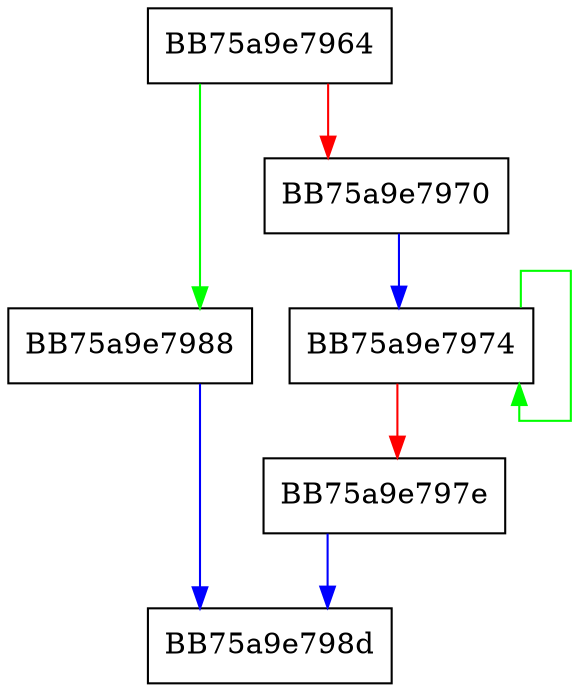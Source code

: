digraph WPP_SF_SDd {
  node [shape="box"];
  graph [splines=ortho];
  BB75a9e7964 -> BB75a9e7988 [color="green"];
  BB75a9e7964 -> BB75a9e7970 [color="red"];
  BB75a9e7970 -> BB75a9e7974 [color="blue"];
  BB75a9e7974 -> BB75a9e7974 [color="green"];
  BB75a9e7974 -> BB75a9e797e [color="red"];
  BB75a9e797e -> BB75a9e798d [color="blue"];
  BB75a9e7988 -> BB75a9e798d [color="blue"];
}